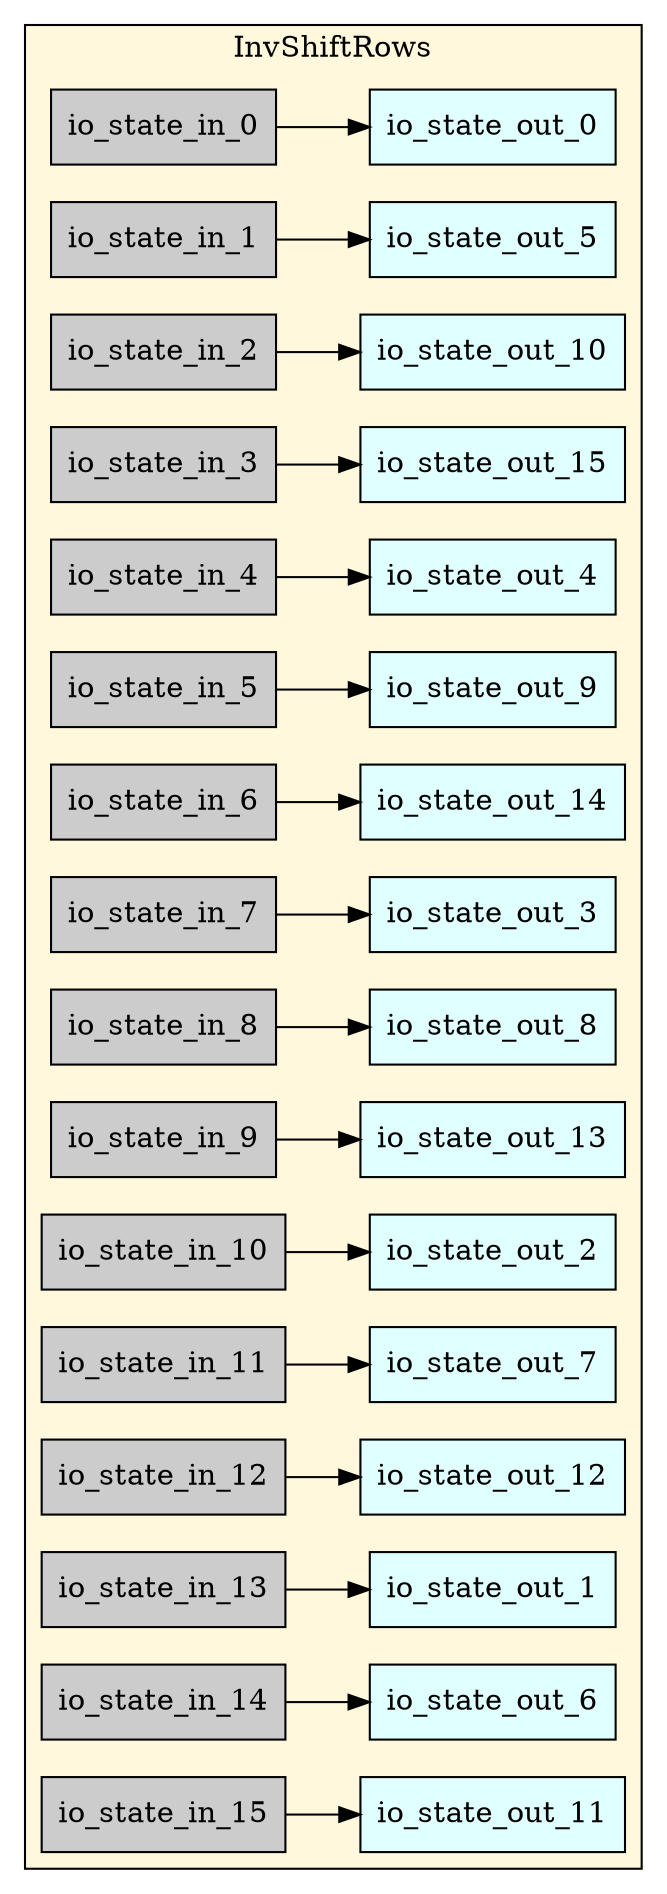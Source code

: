 digraph InvShiftRows {
stylesheet = "styles.css"
rankdir="LR" 

subgraph cluster_InvShiftRows {
  label="InvShiftRows"
  URL=""
  bgcolor="#FFF8DC"
  cluster_InvShiftRows_io_state_in_0 [shape = "rectangle" style="filled" fillcolor="#CCCCCC" label="io_state_in_0" rank="0"]
     
cluster_InvShiftRows_io_state_in_1 [shape = "rectangle" style="filled" fillcolor="#CCCCCC" label="io_state_in_1" rank="0"]
     
cluster_InvShiftRows_io_state_in_2 [shape = "rectangle" style="filled" fillcolor="#CCCCCC" label="io_state_in_2" rank="0"]
     
cluster_InvShiftRows_io_state_in_3 [shape = "rectangle" style="filled" fillcolor="#CCCCCC" label="io_state_in_3" rank="0"]
     
cluster_InvShiftRows_io_state_in_4 [shape = "rectangle" style="filled" fillcolor="#CCCCCC" label="io_state_in_4" rank="0"]
     
cluster_InvShiftRows_io_state_in_5 [shape = "rectangle" style="filled" fillcolor="#CCCCCC" label="io_state_in_5" rank="0"]
     
cluster_InvShiftRows_io_state_in_6 [shape = "rectangle" style="filled" fillcolor="#CCCCCC" label="io_state_in_6" rank="0"]
     
cluster_InvShiftRows_io_state_in_7 [shape = "rectangle" style="filled" fillcolor="#CCCCCC" label="io_state_in_7" rank="0"]
     
cluster_InvShiftRows_io_state_in_8 [shape = "rectangle" style="filled" fillcolor="#CCCCCC" label="io_state_in_8" rank="0"]
     
cluster_InvShiftRows_io_state_in_9 [shape = "rectangle" style="filled" fillcolor="#CCCCCC" label="io_state_in_9" rank="0"]
     
cluster_InvShiftRows_io_state_in_10 [shape = "rectangle" style="filled" fillcolor="#CCCCCC" label="io_state_in_10" rank="0"]
     
cluster_InvShiftRows_io_state_in_11 [shape = "rectangle" style="filled" fillcolor="#CCCCCC" label="io_state_in_11" rank="0"]
     
cluster_InvShiftRows_io_state_in_12 [shape = "rectangle" style="filled" fillcolor="#CCCCCC" label="io_state_in_12" rank="0"]
     
cluster_InvShiftRows_io_state_in_13 [shape = "rectangle" style="filled" fillcolor="#CCCCCC" label="io_state_in_13" rank="0"]
     
cluster_InvShiftRows_io_state_in_14 [shape = "rectangle" style="filled" fillcolor="#CCCCCC" label="io_state_in_14" rank="0"]
     
cluster_InvShiftRows_io_state_in_15 [shape = "rectangle" style="filled" fillcolor="#CCCCCC" label="io_state_in_15" rank="0"]
     
cluster_InvShiftRows_io_state_out_0 [shape = "rectangle" style="filled" fillcolor="#E0FFFF" label="io_state_out_0" rank="1000"]
     
cluster_InvShiftRows_io_state_out_1 [shape = "rectangle" style="filled" fillcolor="#E0FFFF" label="io_state_out_1" rank="1000"]
     
cluster_InvShiftRows_io_state_out_2 [shape = "rectangle" style="filled" fillcolor="#E0FFFF" label="io_state_out_2" rank="1000"]
     
cluster_InvShiftRows_io_state_out_3 [shape = "rectangle" style="filled" fillcolor="#E0FFFF" label="io_state_out_3" rank="1000"]
     
cluster_InvShiftRows_io_state_out_4 [shape = "rectangle" style="filled" fillcolor="#E0FFFF" label="io_state_out_4" rank="1000"]
     
cluster_InvShiftRows_io_state_out_5 [shape = "rectangle" style="filled" fillcolor="#E0FFFF" label="io_state_out_5" rank="1000"]
     
cluster_InvShiftRows_io_state_out_6 [shape = "rectangle" style="filled" fillcolor="#E0FFFF" label="io_state_out_6" rank="1000"]
     
cluster_InvShiftRows_io_state_out_7 [shape = "rectangle" style="filled" fillcolor="#E0FFFF" label="io_state_out_7" rank="1000"]
     
cluster_InvShiftRows_io_state_out_8 [shape = "rectangle" style="filled" fillcolor="#E0FFFF" label="io_state_out_8" rank="1000"]
     
cluster_InvShiftRows_io_state_out_9 [shape = "rectangle" style="filled" fillcolor="#E0FFFF" label="io_state_out_9" rank="1000"]
     
cluster_InvShiftRows_io_state_out_10 [shape = "rectangle" style="filled" fillcolor="#E0FFFF" label="io_state_out_10" rank="1000"]
     
cluster_InvShiftRows_io_state_out_11 [shape = "rectangle" style="filled" fillcolor="#E0FFFF" label="io_state_out_11" rank="1000"]
     
cluster_InvShiftRows_io_state_out_12 [shape = "rectangle" style="filled" fillcolor="#E0FFFF" label="io_state_out_12" rank="1000"]
     
cluster_InvShiftRows_io_state_out_13 [shape = "rectangle" style="filled" fillcolor="#E0FFFF" label="io_state_out_13" rank="1000"]
     
cluster_InvShiftRows_io_state_out_14 [shape = "rectangle" style="filled" fillcolor="#E0FFFF" label="io_state_out_14" rank="1000"]
     
cluster_InvShiftRows_io_state_out_15 [shape = "rectangle" style="filled" fillcolor="#E0FFFF" label="io_state_out_15" rank="1000"]
     

  cluster_InvShiftRows_io_state_in_11 -> cluster_InvShiftRows_io_state_out_7
  cluster_InvShiftRows_io_state_in_13 -> cluster_InvShiftRows_io_state_out_1
  cluster_InvShiftRows_io_state_in_6 -> cluster_InvShiftRows_io_state_out_14
  cluster_InvShiftRows_io_state_in_4 -> cluster_InvShiftRows_io_state_out_4
  cluster_InvShiftRows_io_state_in_15 -> cluster_InvShiftRows_io_state_out_11
  cluster_InvShiftRows_io_state_in_14 -> cluster_InvShiftRows_io_state_out_6
  cluster_InvShiftRows_io_state_in_2 -> cluster_InvShiftRows_io_state_out_10
  cluster_InvShiftRows_io_state_in_9 -> cluster_InvShiftRows_io_state_out_13
  cluster_InvShiftRows_io_state_in_0 -> cluster_InvShiftRows_io_state_out_0
  cluster_InvShiftRows_io_state_in_5 -> cluster_InvShiftRows_io_state_out_9
  cluster_InvShiftRows_io_state_in_7 -> cluster_InvShiftRows_io_state_out_3
  cluster_InvShiftRows_io_state_in_3 -> cluster_InvShiftRows_io_state_out_15
  cluster_InvShiftRows_io_state_in_10 -> cluster_InvShiftRows_io_state_out_2
  cluster_InvShiftRows_io_state_in_1 -> cluster_InvShiftRows_io_state_out_5
  cluster_InvShiftRows_io_state_in_8 -> cluster_InvShiftRows_io_state_out_8
  cluster_InvShiftRows_io_state_in_12 -> cluster_InvShiftRows_io_state_out_12
  
  
}
     
}
